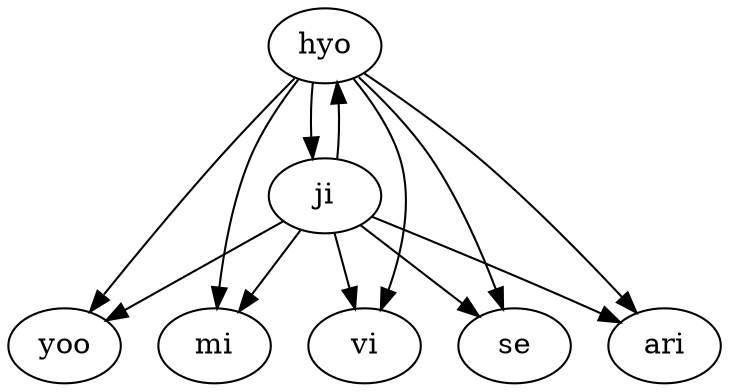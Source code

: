 digraph {
hyo->ji;
ji->hyo;
hyo->yoo;
hyo->mi;
hyo->vi;
hyo->se;
hyo->ari;
ji->yoo;
ji->mi;
ji->vi;
ji->se;
ji->ari;
}
